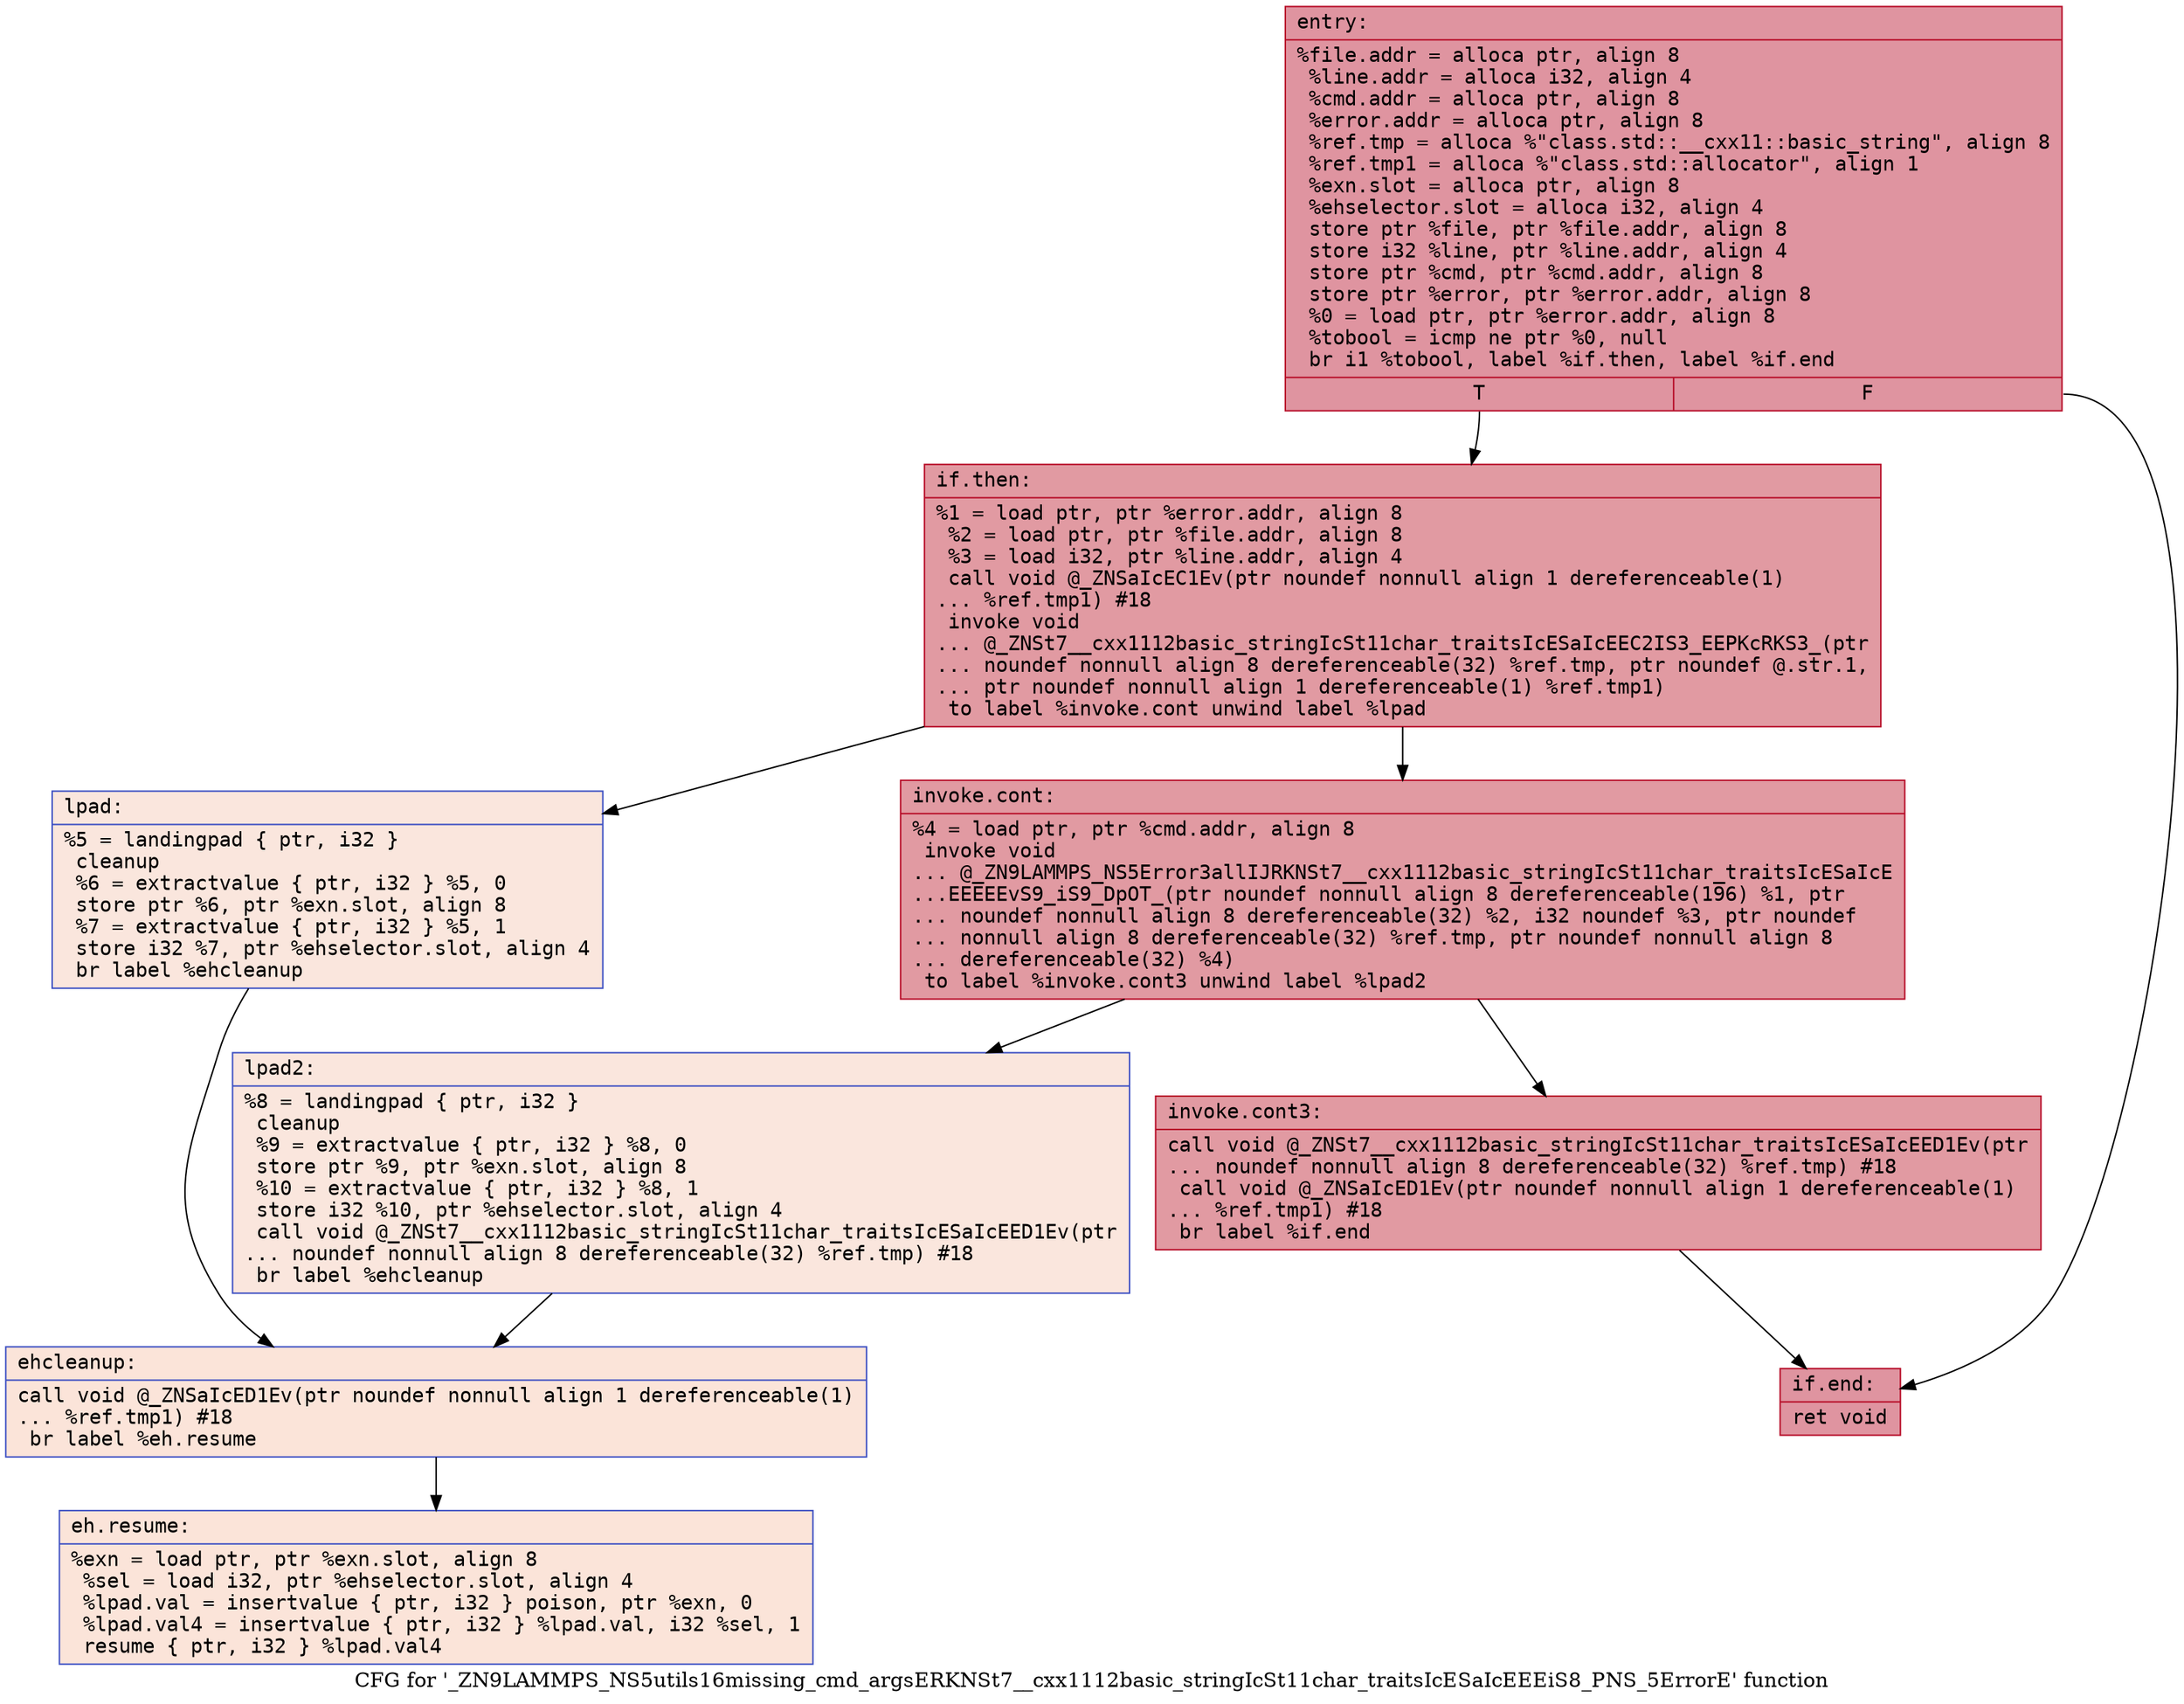 digraph "CFG for '_ZN9LAMMPS_NS5utils16missing_cmd_argsERKNSt7__cxx1112basic_stringIcSt11char_traitsIcESaIcEEEiS8_PNS_5ErrorE' function" {
	label="CFG for '_ZN9LAMMPS_NS5utils16missing_cmd_argsERKNSt7__cxx1112basic_stringIcSt11char_traitsIcESaIcEEEiS8_PNS_5ErrorE' function";

	Node0x5584164be140 [shape=record,color="#b70d28ff", style=filled, fillcolor="#b70d2870" fontname="Courier",label="{entry:\l|  %file.addr = alloca ptr, align 8\l  %line.addr = alloca i32, align 4\l  %cmd.addr = alloca ptr, align 8\l  %error.addr = alloca ptr, align 8\l  %ref.tmp = alloca %\"class.std::__cxx11::basic_string\", align 8\l  %ref.tmp1 = alloca %\"class.std::allocator\", align 1\l  %exn.slot = alloca ptr, align 8\l  %ehselector.slot = alloca i32, align 4\l  store ptr %file, ptr %file.addr, align 8\l  store i32 %line, ptr %line.addr, align 4\l  store ptr %cmd, ptr %cmd.addr, align 8\l  store ptr %error, ptr %error.addr, align 8\l  %0 = load ptr, ptr %error.addr, align 8\l  %tobool = icmp ne ptr %0, null\l  br i1 %tobool, label %if.then, label %if.end\l|{<s0>T|<s1>F}}"];
	Node0x5584164be140:s0 -> Node0x5584164beb20[tooltip="entry -> if.then\nProbability 62.50%" ];
	Node0x5584164be140:s1 -> Node0x5584164beb90[tooltip="entry -> if.end\nProbability 37.50%" ];
	Node0x5584164beb20 [shape=record,color="#b70d28ff", style=filled, fillcolor="#bb1b2c70" fontname="Courier",label="{if.then:\l|  %1 = load ptr, ptr %error.addr, align 8\l  %2 = load ptr, ptr %file.addr, align 8\l  %3 = load i32, ptr %line.addr, align 4\l  call void @_ZNSaIcEC1Ev(ptr noundef nonnull align 1 dereferenceable(1)\l... %ref.tmp1) #18\l  invoke void\l... @_ZNSt7__cxx1112basic_stringIcSt11char_traitsIcESaIcEEC2IS3_EEPKcRKS3_(ptr\l... noundef nonnull align 8 dereferenceable(32) %ref.tmp, ptr noundef @.str.1,\l... ptr noundef nonnull align 1 dereferenceable(1) %ref.tmp1)\l          to label %invoke.cont unwind label %lpad\l}"];
	Node0x5584164beb20 -> Node0x5584164befb0[tooltip="if.then -> invoke.cont\nProbability 100.00%" ];
	Node0x5584164beb20 -> Node0x5584164bf030[tooltip="if.then -> lpad\nProbability 0.00%" ];
	Node0x5584164befb0 [shape=record,color="#b70d28ff", style=filled, fillcolor="#bb1b2c70" fontname="Courier",label="{invoke.cont:\l|  %4 = load ptr, ptr %cmd.addr, align 8\l  invoke void\l... @_ZN9LAMMPS_NS5Error3allIJRKNSt7__cxx1112basic_stringIcSt11char_traitsIcESaIcE\l...EEEEEvS9_iS9_DpOT_(ptr noundef nonnull align 8 dereferenceable(196) %1, ptr\l... noundef nonnull align 8 dereferenceable(32) %2, i32 noundef %3, ptr noundef\l... nonnull align 8 dereferenceable(32) %ref.tmp, ptr noundef nonnull align 8\l... dereferenceable(32) %4)\l          to label %invoke.cont3 unwind label %lpad2\l}"];
	Node0x5584164befb0 -> Node0x5584164bef60[tooltip="invoke.cont -> invoke.cont3\nProbability 100.00%" ];
	Node0x5584164befb0 -> Node0x5584164bf3b0[tooltip="invoke.cont -> lpad2\nProbability 0.00%" ];
	Node0x5584164bef60 [shape=record,color="#b70d28ff", style=filled, fillcolor="#bb1b2c70" fontname="Courier",label="{invoke.cont3:\l|  call void @_ZNSt7__cxx1112basic_stringIcSt11char_traitsIcESaIcEED1Ev(ptr\l... noundef nonnull align 8 dereferenceable(32) %ref.tmp) #18\l  call void @_ZNSaIcED1Ev(ptr noundef nonnull align 1 dereferenceable(1)\l... %ref.tmp1) #18\l  br label %if.end\l}"];
	Node0x5584164bef60 -> Node0x5584164beb90[tooltip="invoke.cont3 -> if.end\nProbability 100.00%" ];
	Node0x5584164bf030 [shape=record,color="#3d50c3ff", style=filled, fillcolor="#f3c7b170" fontname="Courier",label="{lpad:\l|  %5 = landingpad \{ ptr, i32 \}\l          cleanup\l  %6 = extractvalue \{ ptr, i32 \} %5, 0\l  store ptr %6, ptr %exn.slot, align 8\l  %7 = extractvalue \{ ptr, i32 \} %5, 1\l  store i32 %7, ptr %ehselector.slot, align 4\l  br label %ehcleanup\l}"];
	Node0x5584164bf030 -> Node0x5584164bfce0[tooltip="lpad -> ehcleanup\nProbability 100.00%" ];
	Node0x5584164bf3b0 [shape=record,color="#3d50c3ff", style=filled, fillcolor="#f3c7b170" fontname="Courier",label="{lpad2:\l|  %8 = landingpad \{ ptr, i32 \}\l          cleanup\l  %9 = extractvalue \{ ptr, i32 \} %8, 0\l  store ptr %9, ptr %exn.slot, align 8\l  %10 = extractvalue \{ ptr, i32 \} %8, 1\l  store i32 %10, ptr %ehselector.slot, align 4\l  call void @_ZNSt7__cxx1112basic_stringIcSt11char_traitsIcESaIcEED1Ev(ptr\l... noundef nonnull align 8 dereferenceable(32) %ref.tmp) #18\l  br label %ehcleanup\l}"];
	Node0x5584164bf3b0 -> Node0x5584164bfce0[tooltip="lpad2 -> ehcleanup\nProbability 100.00%" ];
	Node0x5584164bfce0 [shape=record,color="#3d50c3ff", style=filled, fillcolor="#f5c1a970" fontname="Courier",label="{ehcleanup:\l|  call void @_ZNSaIcED1Ev(ptr noundef nonnull align 1 dereferenceable(1)\l... %ref.tmp1) #18\l  br label %eh.resume\l}"];
	Node0x5584164bfce0 -> Node0x5584164c0360[tooltip="ehcleanup -> eh.resume\nProbability 100.00%" ];
	Node0x5584164beb90 [shape=record,color="#b70d28ff", style=filled, fillcolor="#b70d2870" fontname="Courier",label="{if.end:\l|  ret void\l}"];
	Node0x5584164c0360 [shape=record,color="#3d50c3ff", style=filled, fillcolor="#f5c1a970" fontname="Courier",label="{eh.resume:\l|  %exn = load ptr, ptr %exn.slot, align 8\l  %sel = load i32, ptr %ehselector.slot, align 4\l  %lpad.val = insertvalue \{ ptr, i32 \} poison, ptr %exn, 0\l  %lpad.val4 = insertvalue \{ ptr, i32 \} %lpad.val, i32 %sel, 1\l  resume \{ ptr, i32 \} %lpad.val4\l}"];
}
